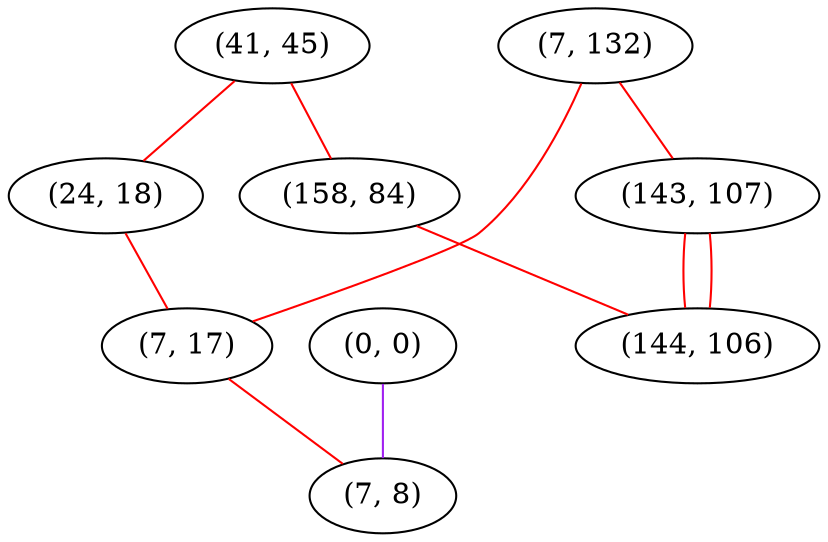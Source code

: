 graph "" {
"(41, 45)";
"(0, 0)";
"(24, 18)";
"(158, 84)";
"(7, 132)";
"(143, 107)";
"(7, 17)";
"(7, 8)";
"(144, 106)";
"(41, 45)" -- "(158, 84)"  [color=red, key=0, weight=1];
"(41, 45)" -- "(24, 18)"  [color=red, key=0, weight=1];
"(0, 0)" -- "(7, 8)"  [color=purple, key=0, weight=4];
"(24, 18)" -- "(7, 17)"  [color=red, key=0, weight=1];
"(158, 84)" -- "(144, 106)"  [color=red, key=0, weight=1];
"(7, 132)" -- "(143, 107)"  [color=red, key=0, weight=1];
"(7, 132)" -- "(7, 17)"  [color=red, key=0, weight=1];
"(143, 107)" -- "(144, 106)"  [color=red, key=0, weight=1];
"(143, 107)" -- "(144, 106)"  [color=red, key=1, weight=1];
"(7, 17)" -- "(7, 8)"  [color=red, key=0, weight=1];
}
